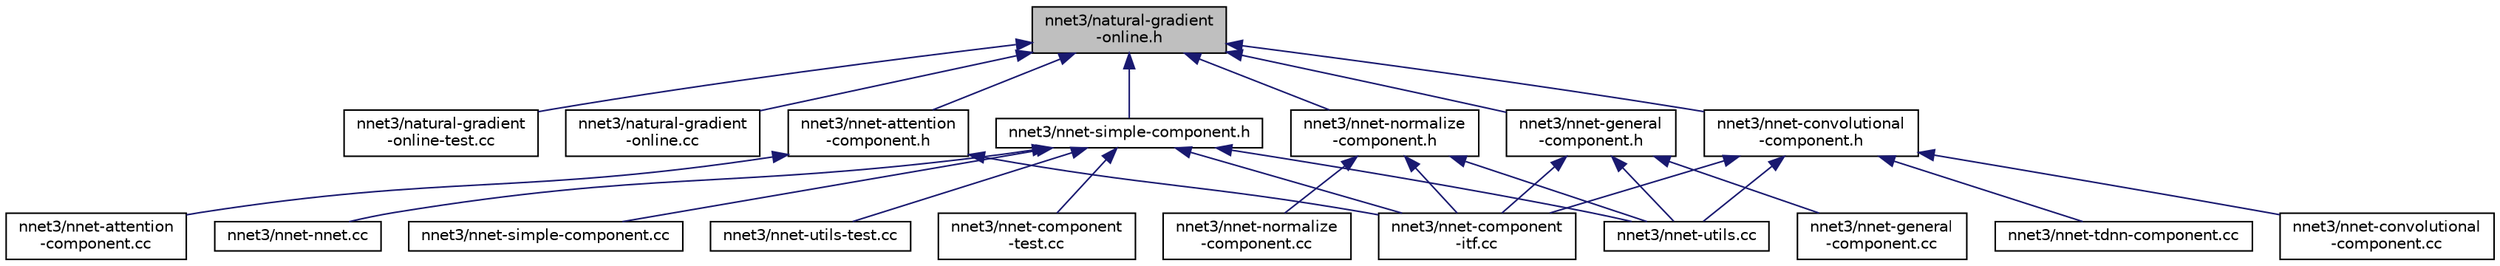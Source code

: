 digraph "nnet3/natural-gradient-online.h"
{
  edge [fontname="Helvetica",fontsize="10",labelfontname="Helvetica",labelfontsize="10"];
  node [fontname="Helvetica",fontsize="10",shape=record];
  Node63 [label="nnet3/natural-gradient\l-online.h",height=0.2,width=0.4,color="black", fillcolor="grey75", style="filled", fontcolor="black"];
  Node63 -> Node64 [dir="back",color="midnightblue",fontsize="10",style="solid",fontname="Helvetica"];
  Node64 [label="nnet3/natural-gradient\l-online-test.cc",height=0.2,width=0.4,color="black", fillcolor="white", style="filled",URL="$natural-gradient-online-test_8cc.html"];
  Node63 -> Node65 [dir="back",color="midnightblue",fontsize="10",style="solid",fontname="Helvetica"];
  Node65 [label="nnet3/natural-gradient\l-online.cc",height=0.2,width=0.4,color="black", fillcolor="white", style="filled",URL="$natural-gradient-online_8cc.html"];
  Node63 -> Node66 [dir="back",color="midnightblue",fontsize="10",style="solid",fontname="Helvetica"];
  Node66 [label="nnet3/nnet-attention\l-component.h",height=0.2,width=0.4,color="black", fillcolor="white", style="filled",URL="$nnet-attention-component_8h.html",tooltip="Contains component(s) related to attention models. "];
  Node66 -> Node67 [dir="back",color="midnightblue",fontsize="10",style="solid",fontname="Helvetica"];
  Node67 [label="nnet3/nnet-attention\l-component.cc",height=0.2,width=0.4,color="black", fillcolor="white", style="filled",URL="$nnet-attention-component_8cc.html"];
  Node66 -> Node68 [dir="back",color="midnightblue",fontsize="10",style="solid",fontname="Helvetica"];
  Node68 [label="nnet3/nnet-component\l-itf.cc",height=0.2,width=0.4,color="black", fillcolor="white", style="filled",URL="$nnet-component-itf_8cc.html"];
  Node63 -> Node69 [dir="back",color="midnightblue",fontsize="10",style="solid",fontname="Helvetica"];
  Node69 [label="nnet3/nnet-simple-component.h",height=0.2,width=0.4,color="black", fillcolor="white", style="filled",URL="$nnet-simple-component_8h.html",tooltip="This file contains declarations of components that are \"simple\", meaning they don&#39;t care about the in..."];
  Node69 -> Node68 [dir="back",color="midnightblue",fontsize="10",style="solid",fontname="Helvetica"];
  Node69 -> Node70 [dir="back",color="midnightblue",fontsize="10",style="solid",fontname="Helvetica"];
  Node70 [label="nnet3/nnet-component\l-test.cc",height=0.2,width=0.4,color="black", fillcolor="white", style="filled",URL="$_2nnet-component-test_8cc.html"];
  Node69 -> Node71 [dir="back",color="midnightblue",fontsize="10",style="solid",fontname="Helvetica"];
  Node71 [label="nnet3/nnet-nnet.cc",height=0.2,width=0.4,color="black", fillcolor="white", style="filled",URL="$_2nnet-nnet_8cc.html"];
  Node69 -> Node72 [dir="back",color="midnightblue",fontsize="10",style="solid",fontname="Helvetica"];
  Node72 [label="nnet3/nnet-simple-component.cc",height=0.2,width=0.4,color="black", fillcolor="white", style="filled",URL="$nnet-simple-component_8cc.html"];
  Node69 -> Node73 [dir="back",color="midnightblue",fontsize="10",style="solid",fontname="Helvetica"];
  Node73 [label="nnet3/nnet-utils-test.cc",height=0.2,width=0.4,color="black", fillcolor="white", style="filled",URL="$nnet-utils-test_8cc.html"];
  Node69 -> Node74 [dir="back",color="midnightblue",fontsize="10",style="solid",fontname="Helvetica"];
  Node74 [label="nnet3/nnet-utils.cc",height=0.2,width=0.4,color="black", fillcolor="white", style="filled",URL="$nnet-utils_8cc.html"];
  Node63 -> Node75 [dir="back",color="midnightblue",fontsize="10",style="solid",fontname="Helvetica"];
  Node75 [label="nnet3/nnet-normalize\l-component.h",height=0.2,width=0.4,color="black", fillcolor="white", style="filled",URL="$nnet-normalize-component_8h.html",tooltip="This file contains declarations of components that in one way or another normalize their input: Norma..."];
  Node75 -> Node68 [dir="back",color="midnightblue",fontsize="10",style="solid",fontname="Helvetica"];
  Node75 -> Node76 [dir="back",color="midnightblue",fontsize="10",style="solid",fontname="Helvetica"];
  Node76 [label="nnet3/nnet-normalize\l-component.cc",height=0.2,width=0.4,color="black", fillcolor="white", style="filled",URL="$nnet-normalize-component_8cc.html"];
  Node75 -> Node74 [dir="back",color="midnightblue",fontsize="10",style="solid",fontname="Helvetica"];
  Node63 -> Node77 [dir="back",color="midnightblue",fontsize="10",style="solid",fontname="Helvetica"];
  Node77 [label="nnet3/nnet-general\l-component.h",height=0.2,width=0.4,color="black", fillcolor="white", style="filled",URL="$nnet-general-component_8h.html",tooltip="This file contains declarations of components that are not \"simple\", meaning they care about the inde..."];
  Node77 -> Node68 [dir="back",color="midnightblue",fontsize="10",style="solid",fontname="Helvetica"];
  Node77 -> Node78 [dir="back",color="midnightblue",fontsize="10",style="solid",fontname="Helvetica"];
  Node78 [label="nnet3/nnet-general\l-component.cc",height=0.2,width=0.4,color="black", fillcolor="white", style="filled",URL="$nnet-general-component_8cc.html"];
  Node77 -> Node74 [dir="back",color="midnightblue",fontsize="10",style="solid",fontname="Helvetica"];
  Node63 -> Node79 [dir="back",color="midnightblue",fontsize="10",style="solid",fontname="Helvetica"];
  Node79 [label="nnet3/nnet-convolutional\l-component.h",height=0.2,width=0.4,color="black", fillcolor="white", style="filled",URL="$_2nnet-convolutional-component_8h.html"];
  Node79 -> Node68 [dir="back",color="midnightblue",fontsize="10",style="solid",fontname="Helvetica"];
  Node79 -> Node80 [dir="back",color="midnightblue",fontsize="10",style="solid",fontname="Helvetica"];
  Node80 [label="nnet3/nnet-convolutional\l-component.cc",height=0.2,width=0.4,color="black", fillcolor="white", style="filled",URL="$nnet-convolutional-component_8cc.html"];
  Node79 -> Node81 [dir="back",color="midnightblue",fontsize="10",style="solid",fontname="Helvetica"];
  Node81 [label="nnet3/nnet-tdnn-component.cc",height=0.2,width=0.4,color="black", fillcolor="white", style="filled",URL="$nnet-tdnn-component_8cc.html"];
  Node79 -> Node74 [dir="back",color="midnightblue",fontsize="10",style="solid",fontname="Helvetica"];
}
